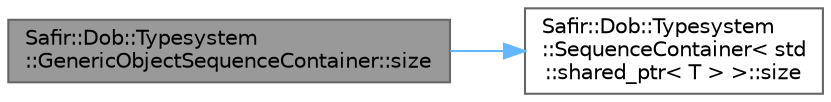 digraph "Safir::Dob::Typesystem::GenericObjectSequenceContainer::size"
{
 // LATEX_PDF_SIZE
  bgcolor="transparent";
  edge [fontname=Helvetica,fontsize=10,labelfontname=Helvetica,labelfontsize=10];
  node [fontname=Helvetica,fontsize=10,shape=box,height=0.2,width=0.4];
  rankdir="LR";
  Node1 [label="Safir::Dob::Typesystem\l::GenericObjectSequenceContainer::size",height=0.2,width=0.4,color="gray40", fillcolor="grey60", style="filled", fontcolor="black",tooltip="Get the size of the sequence, i.e number of contained values."];
  Node1 -> Node2 [color="steelblue1",style="solid"];
  Node2 [label="Safir::Dob::Typesystem\l::SequenceContainer\< std\l::shared_ptr\< T \> \>::size",height=0.2,width=0.4,color="grey40", fillcolor="white", style="filled",URL="$a01527.html#a26cf4843564574b0b3dee04a2171b3df",tooltip="Get the size of the sequence, i.e number of contained values."];
}
